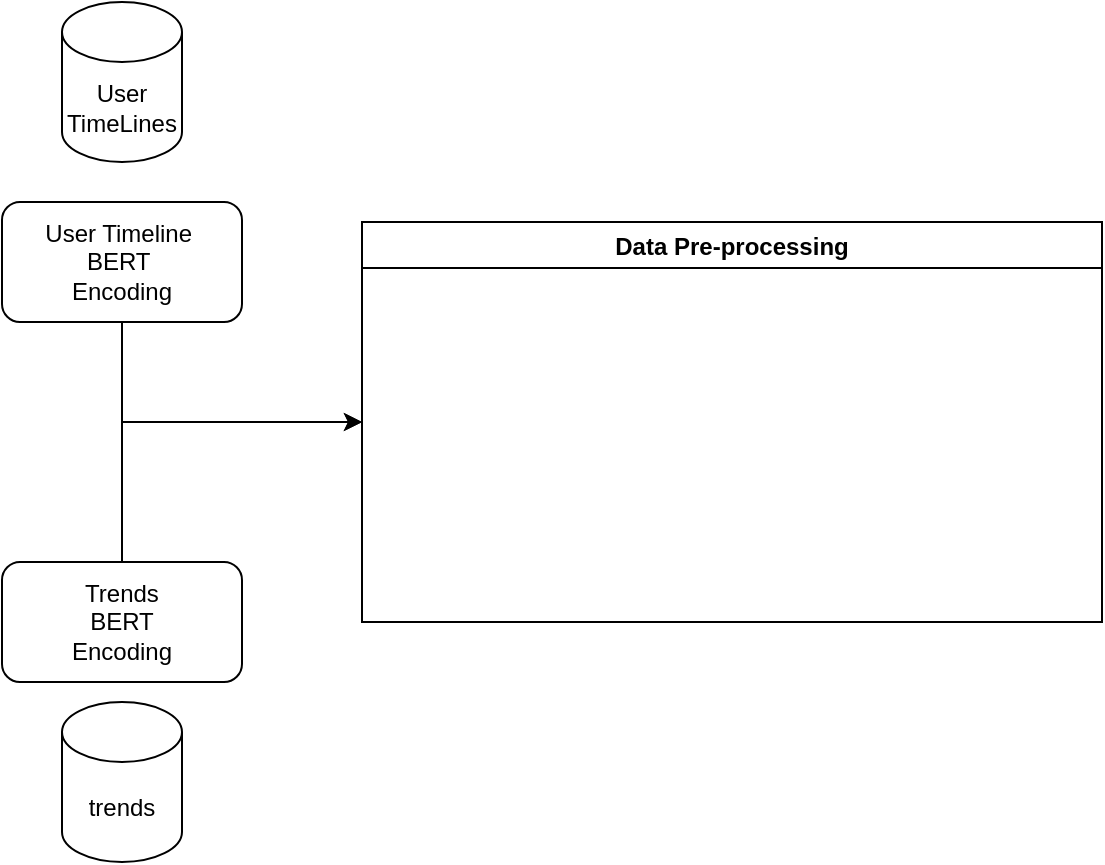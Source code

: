 <mxfile version="24.8.6">
  <diagram name="Page-1" id="MF2260zbiOfD4v7ZFwnY">
    <mxGraphModel dx="1526" dy="749" grid="1" gridSize="10" guides="1" tooltips="1" connect="1" arrows="1" fold="1" page="1" pageScale="1" pageWidth="2336" pageHeight="1654" math="0" shadow="0">
      <root>
        <mxCell id="0" />
        <mxCell id="1" parent="0" />
        <mxCell id="5bxbunjj5vEptI5vn-1S-1" value="User TimeLines" style="shape=cylinder3;whiteSpace=wrap;html=1;boundedLbl=1;backgroundOutline=1;size=15;" vertex="1" parent="1">
          <mxGeometry x="180" y="130" width="60" height="80" as="geometry" />
        </mxCell>
        <mxCell id="5bxbunjj5vEptI5vn-1S-2" value="trends" style="shape=cylinder3;whiteSpace=wrap;html=1;boundedLbl=1;backgroundOutline=1;size=15;" vertex="1" parent="1">
          <mxGeometry x="180" y="480" width="60" height="80" as="geometry" />
        </mxCell>
        <mxCell id="5bxbunjj5vEptI5vn-1S-8" style="edgeStyle=orthogonalEdgeStyle;rounded=0;orthogonalLoop=1;jettySize=auto;html=1;entryX=0;entryY=0.5;entryDx=0;entryDy=0;" edge="1" parent="1" source="5bxbunjj5vEptI5vn-1S-3" target="5bxbunjj5vEptI5vn-1S-6">
          <mxGeometry relative="1" as="geometry">
            <Array as="points">
              <mxPoint x="210" y="340" />
            </Array>
          </mxGeometry>
        </mxCell>
        <mxCell id="5bxbunjj5vEptI5vn-1S-3" value="User Timeline&amp;nbsp;&lt;div&gt;BERT&amp;nbsp;&lt;/div&gt;&lt;div&gt;Encoding&lt;/div&gt;" style="rounded=1;whiteSpace=wrap;html=1;" vertex="1" parent="1">
          <mxGeometry x="150" y="230" width="120" height="60" as="geometry" />
        </mxCell>
        <mxCell id="5bxbunjj5vEptI5vn-1S-9" style="edgeStyle=orthogonalEdgeStyle;rounded=0;orthogonalLoop=1;jettySize=auto;html=1;exitX=0.5;exitY=0;exitDx=0;exitDy=0;entryX=0;entryY=0.5;entryDx=0;entryDy=0;" edge="1" parent="1" source="5bxbunjj5vEptI5vn-1S-4" target="5bxbunjj5vEptI5vn-1S-6">
          <mxGeometry relative="1" as="geometry" />
        </mxCell>
        <mxCell id="5bxbunjj5vEptI5vn-1S-4" value="Trends&lt;div&gt;BERT&lt;/div&gt;&lt;div&gt;Encoding&lt;/div&gt;" style="rounded=1;whiteSpace=wrap;html=1;" vertex="1" parent="1">
          <mxGeometry x="150" y="410" width="120" height="60" as="geometry" />
        </mxCell>
        <mxCell id="5bxbunjj5vEptI5vn-1S-6" value="Data Pre-processing" style="swimlane;startSize=23;" vertex="1" parent="1">
          <mxGeometry x="330" y="240" width="370" height="200" as="geometry" />
        </mxCell>
      </root>
    </mxGraphModel>
  </diagram>
</mxfile>
